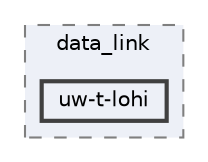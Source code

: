 digraph "uw-t-lohi"
{
 // LATEX_PDF_SIZE
  bgcolor="transparent";
  edge [fontname=Helvetica,fontsize=10,labelfontname=Helvetica,labelfontsize=10];
  node [fontname=Helvetica,fontsize=10,shape=box,height=0.2,width=0.4];
  compound=true
  subgraph clusterdir_f7bea17b332b01568654fe6fe9b8c8b6 {
    graph [ bgcolor="#edf0f7", pencolor="grey50", label="data_link", fontname=Helvetica,fontsize=10 style="filled,dashed", URL="dir_f7bea17b332b01568654fe6fe9b8c8b6.html",tooltip=""]
  dir_8be18adcb6a8c0568e627fb09535e823 [label="uw-t-lohi", fillcolor="#edf0f7", color="grey25", style="filled,bold", URL="dir_8be18adcb6a8c0568e627fb09535e823.html",tooltip=""];
  }
}
